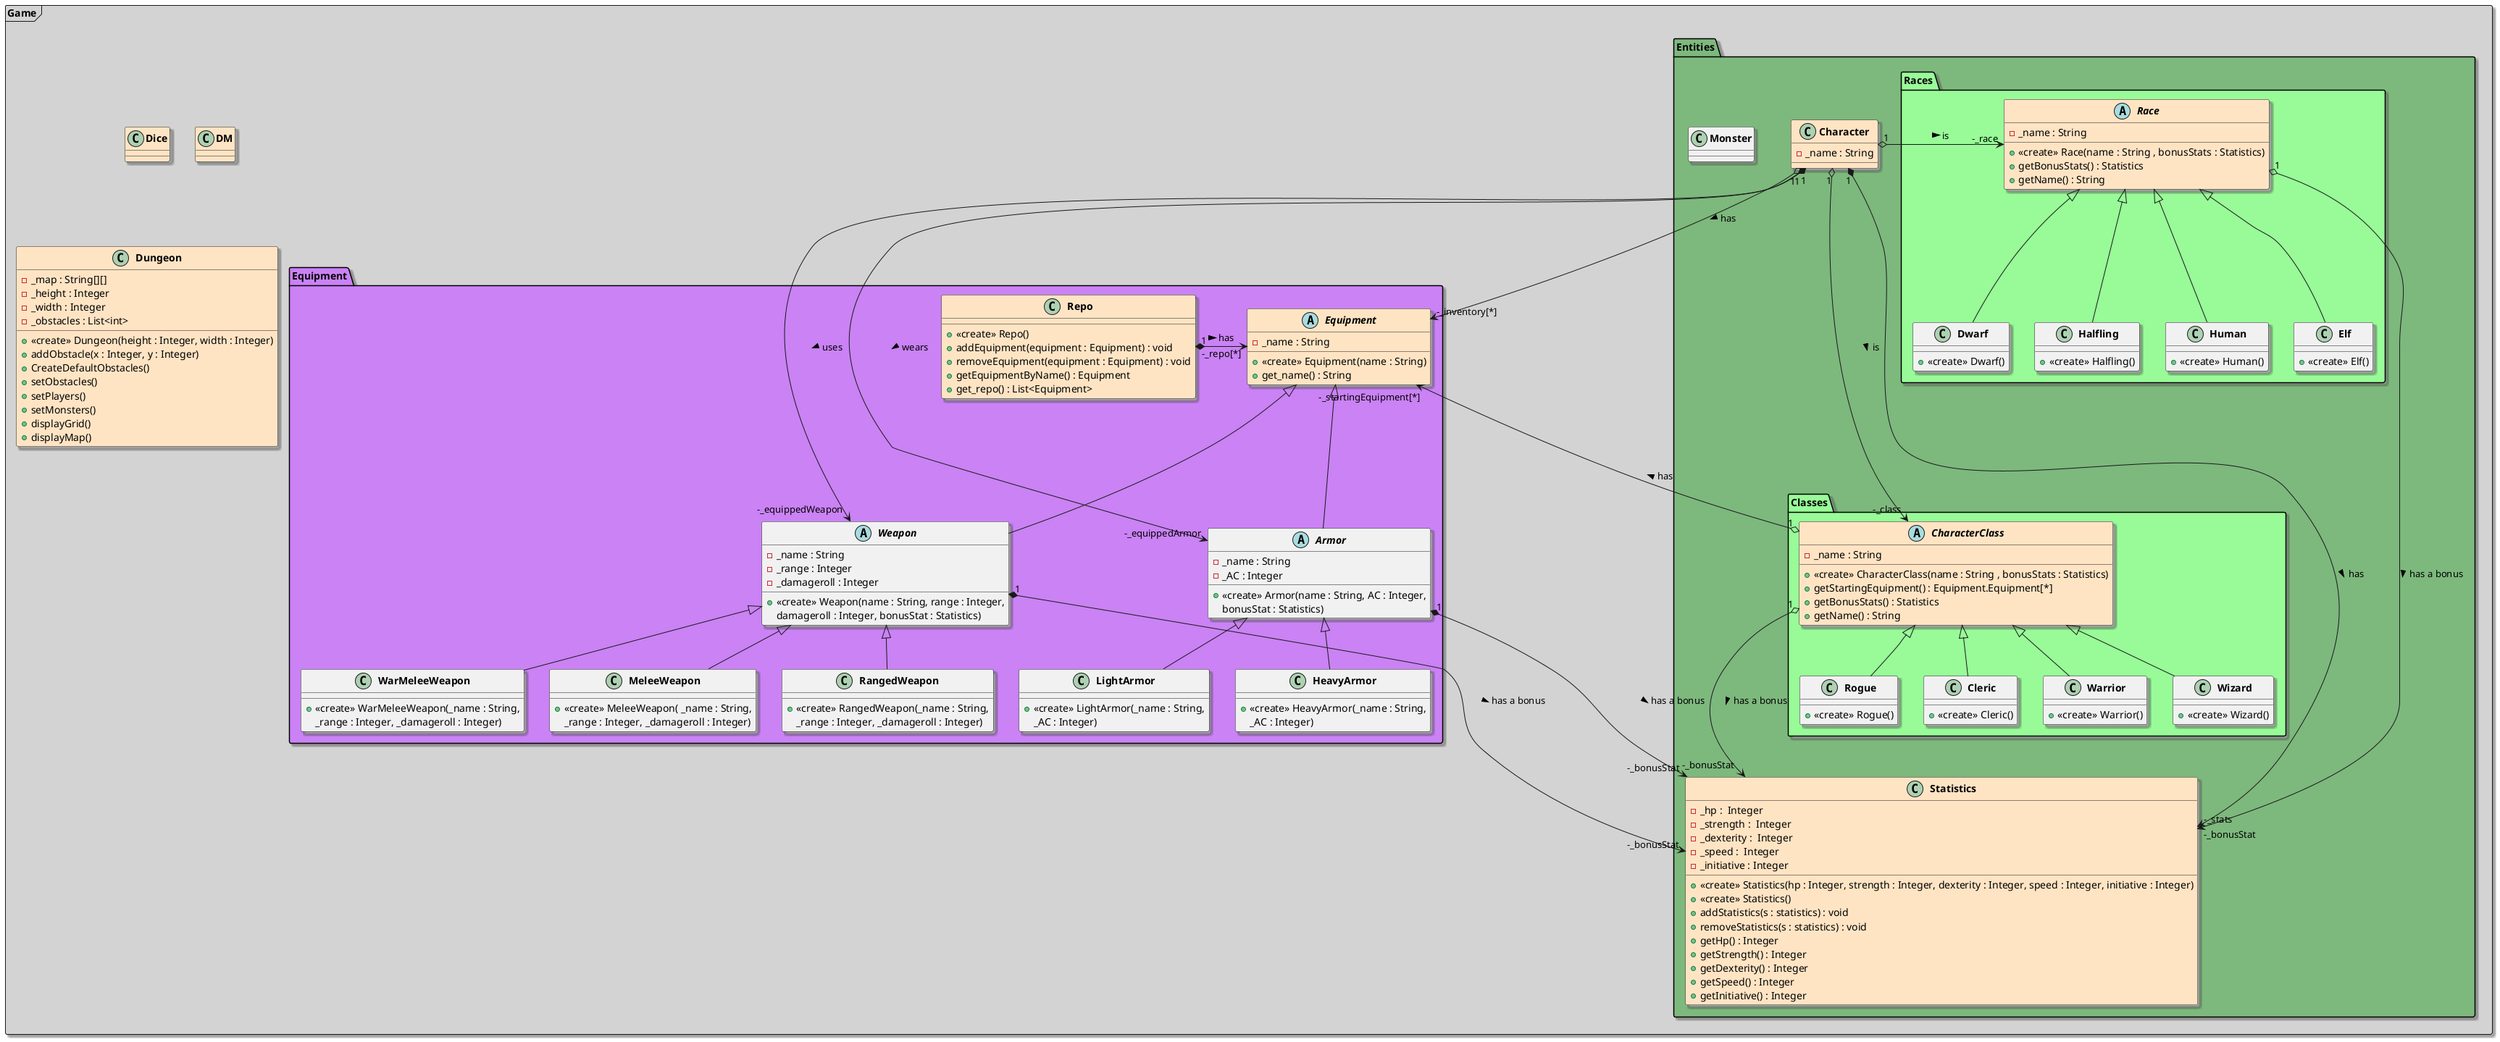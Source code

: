 @startuml
top to bottom direction
skinparam classfontStyle bold
skinparam shadowing true




package "Game" <<frame>> #lightgrey  {
  class Dice #Bisque
  class DM #Bisque
  class Dungeon #Bisque {
    - _map : String[][]
    - _height : Integer
    - _width : Integer
    - _obstacles : List<int>
    + <<create>> Dungeon(height : Integer, width : Integer)
    + addObstacle(x : Integer, y : Integer)
    + CreateDefaultObstacles()
    + setObstacles()
    + setPlayers()
    + setMonsters()
    + displayGrid()
    + displayMap()

  }
  package Entities #7db87d{
    package Classes #palegreen{
        abstract class CharacterClass #Bisque {
        - _name : String
        + <<create>> CharacterClass(name : String , bonusStats : Statistics)
        + getStartingEquipment() : Equipment.Equipment[*]
        + getBonusStats() : Statistics
        + getName() : String
        }
        class Rogue extends CharacterClass {
        + <<create>> Rogue()
        }
        class Cleric extends CharacterClass {
        + <<create>> Cleric()
        }
        class Warrior extends CharacterClass {
        + <<create>> Warrior()
        }
        class Wizard extends CharacterClass {
        + <<create>> Wizard()
        }
    }
    package Races #palegreen{
        abstract class Race #Bisque {
        - _name : String
        + <<create>> Race(name : String , bonusStats : Statistics)
        + getBonusStats() : Statistics
        + getName() : String
        }
        class Human extends Race {
        + <<create>> Human()
        }
        class Elf extends Race {
        + <<create>> Elf()
        }
        class Dwarf extends Race {
        + <<create>> Dwarf()
        }
        class Halfling extends Race {
        + <<create>> Halfling()
        }
    }
    class Character #Bisque{
        - _name : String
    }
    class Monster
    class Statistics #Bisque {
        -_hp :  Integer
        -_strength :  Integer
        -_dexterity :  Integer
        -_speed :  Integer
        -_initiative : Integer
        + <<create>> Statistics(hp : Integer, strength : Integer, dexterity : Integer, speed : Integer, initiative : Integer)
        + <<create>> Statistics()
        + addStatistics(s : statistics) : void
        + removeStatistics(s : statistics) : void
        + getHp() : Integer
        + getStrength() : Integer
        + getDexterity() : Integer
        + getSpeed() : Integer
        + getInitiative() : Integer

    }
  }
  package Equipment #ca82f5{
    abstract class Equipment #Bisque {
    - _name : String
    + <<create>> Equipment(name : String)
    + get_name() : String
    }
    class Repo #Bisque {
    + <<create>> Repo()
    + addEquipment(equipment : Equipment) : void
    + removeEquipment(equipment : Equipment) : void
    + getEquipmentByName() : Equipment
    + get_repo() : List<Equipment>

    }
    abstract class Weapon extends Equipment {
    - _name : String
    - _range : Integer
    - _damageroll : Integer
    + <<create>> Weapon(name : String, range : Integer,
     damageroll : Integer, bonusStat : Statistics)
    }
    abstract class Armor extends Equipment {
    - _name : String
    - _AC : Integer
    + <<create>> Armor(name : String, AC : Integer,
     bonusStat : Statistics)
    }

    class MeleeWeapon extends Weapon {
    + <<create>> MeleeWeapon( _name : String,
    _range : Integer, _damageroll : Integer)
    }
    class RangedWeapon extends Weapon {
    + <<create>> RangedWeapon(_name : String,
    _range : Integer, _damageroll : Integer)
    }
    class WarMeleeWeapon extends Weapon {
    + <<create>> WarMeleeWeapon(_name : String,
     _range : Integer, _damageroll : Integer)
    }
    class LightArmor extends Armor {
    + <<create>> LightArmor(_name : String,
     _AC : Integer)
    }
    class HeavyArmor extends Armor {
    + <<create>> HeavyArmor(_name : String,
     _AC : Integer)
    }




  }

'Links

  Character "1"  o---> "-_class" Entities.Classes.CharacterClass : "> is"
  Character "1"  o-> "-_race" Entities.Races.Race : "> is"
  Character "1"  *---> "-_stats" Entities.Statistics : "> has"
  Character "1"  o---> "-_inventory[*]" Equipment.Equipment : "> has"
  Character "1"  *--> "-_equippedWeapon" Equipment.Weapon : "> uses"
  Character "1"  *--> "-_equippedArmor" Equipment.Armor : "> wears"


  CharacterClass "1"  o---> "-_startingEquipment[*]" Equipment.Equipment : "> has"
  CharacterClass "1"  o---> "-_bonusStat" Entities.Statistics : "> has a bonus"


  Repo "1"  *-> "-_repo[*]" Equipment.Equipment : "> has"

  Armor "1" *---> "-_bonusStat" Entities.Statistics : "> has a bonus"
  Weapon "1" *---> "-_bonusStat" Entities.Statistics : "> has a bonus"


  Race "1"  o--> "-_bonusStat" Entities.Statistics : "> has a bonus"
 }

@enduml